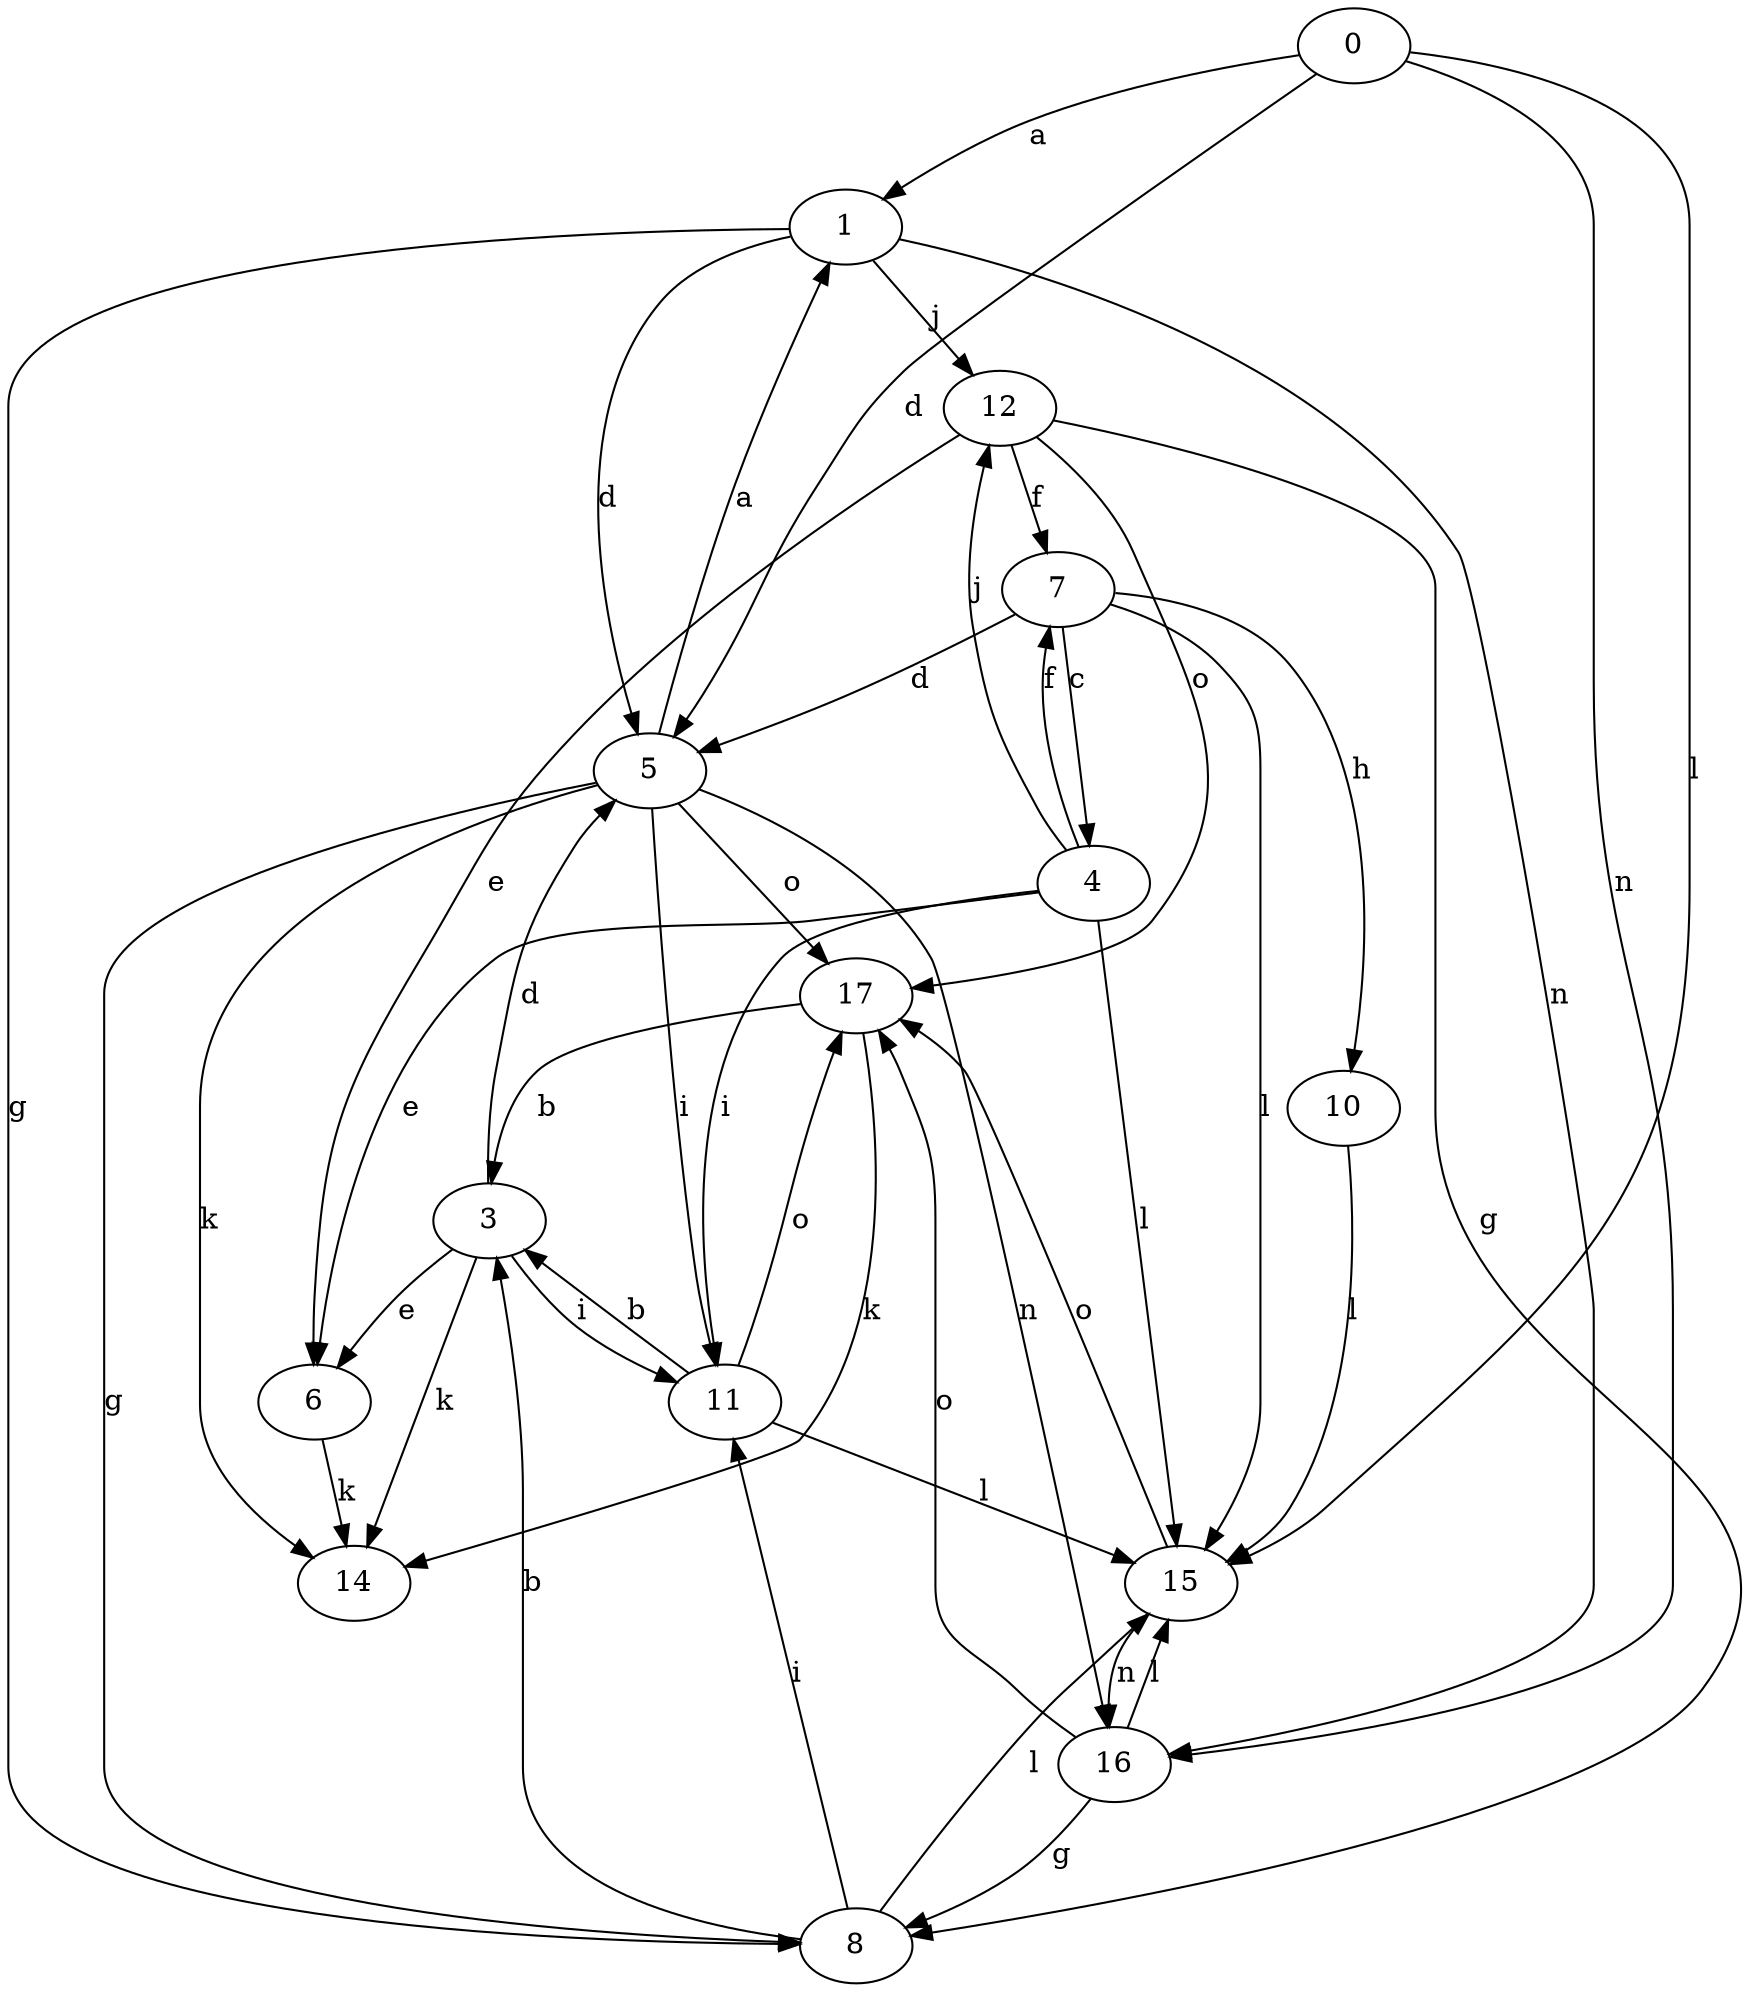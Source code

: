 strict digraph  {
0;
1;
3;
4;
5;
6;
7;
8;
10;
11;
12;
14;
15;
16;
17;
0 -> 1  [label=a];
0 -> 5  [label=d];
0 -> 15  [label=l];
0 -> 16  [label=n];
1 -> 5  [label=d];
1 -> 8  [label=g];
1 -> 12  [label=j];
1 -> 16  [label=n];
3 -> 5  [label=d];
3 -> 6  [label=e];
3 -> 11  [label=i];
3 -> 14  [label=k];
4 -> 6  [label=e];
4 -> 7  [label=f];
4 -> 11  [label=i];
4 -> 12  [label=j];
4 -> 15  [label=l];
5 -> 1  [label=a];
5 -> 8  [label=g];
5 -> 11  [label=i];
5 -> 14  [label=k];
5 -> 16  [label=n];
5 -> 17  [label=o];
6 -> 14  [label=k];
7 -> 4  [label=c];
7 -> 5  [label=d];
7 -> 10  [label=h];
7 -> 15  [label=l];
8 -> 3  [label=b];
8 -> 11  [label=i];
8 -> 15  [label=l];
10 -> 15  [label=l];
11 -> 3  [label=b];
11 -> 15  [label=l];
11 -> 17  [label=o];
12 -> 6  [label=e];
12 -> 7  [label=f];
12 -> 8  [label=g];
12 -> 17  [label=o];
15 -> 16  [label=n];
15 -> 17  [label=o];
16 -> 8  [label=g];
16 -> 15  [label=l];
16 -> 17  [label=o];
17 -> 3  [label=b];
17 -> 14  [label=k];
}
